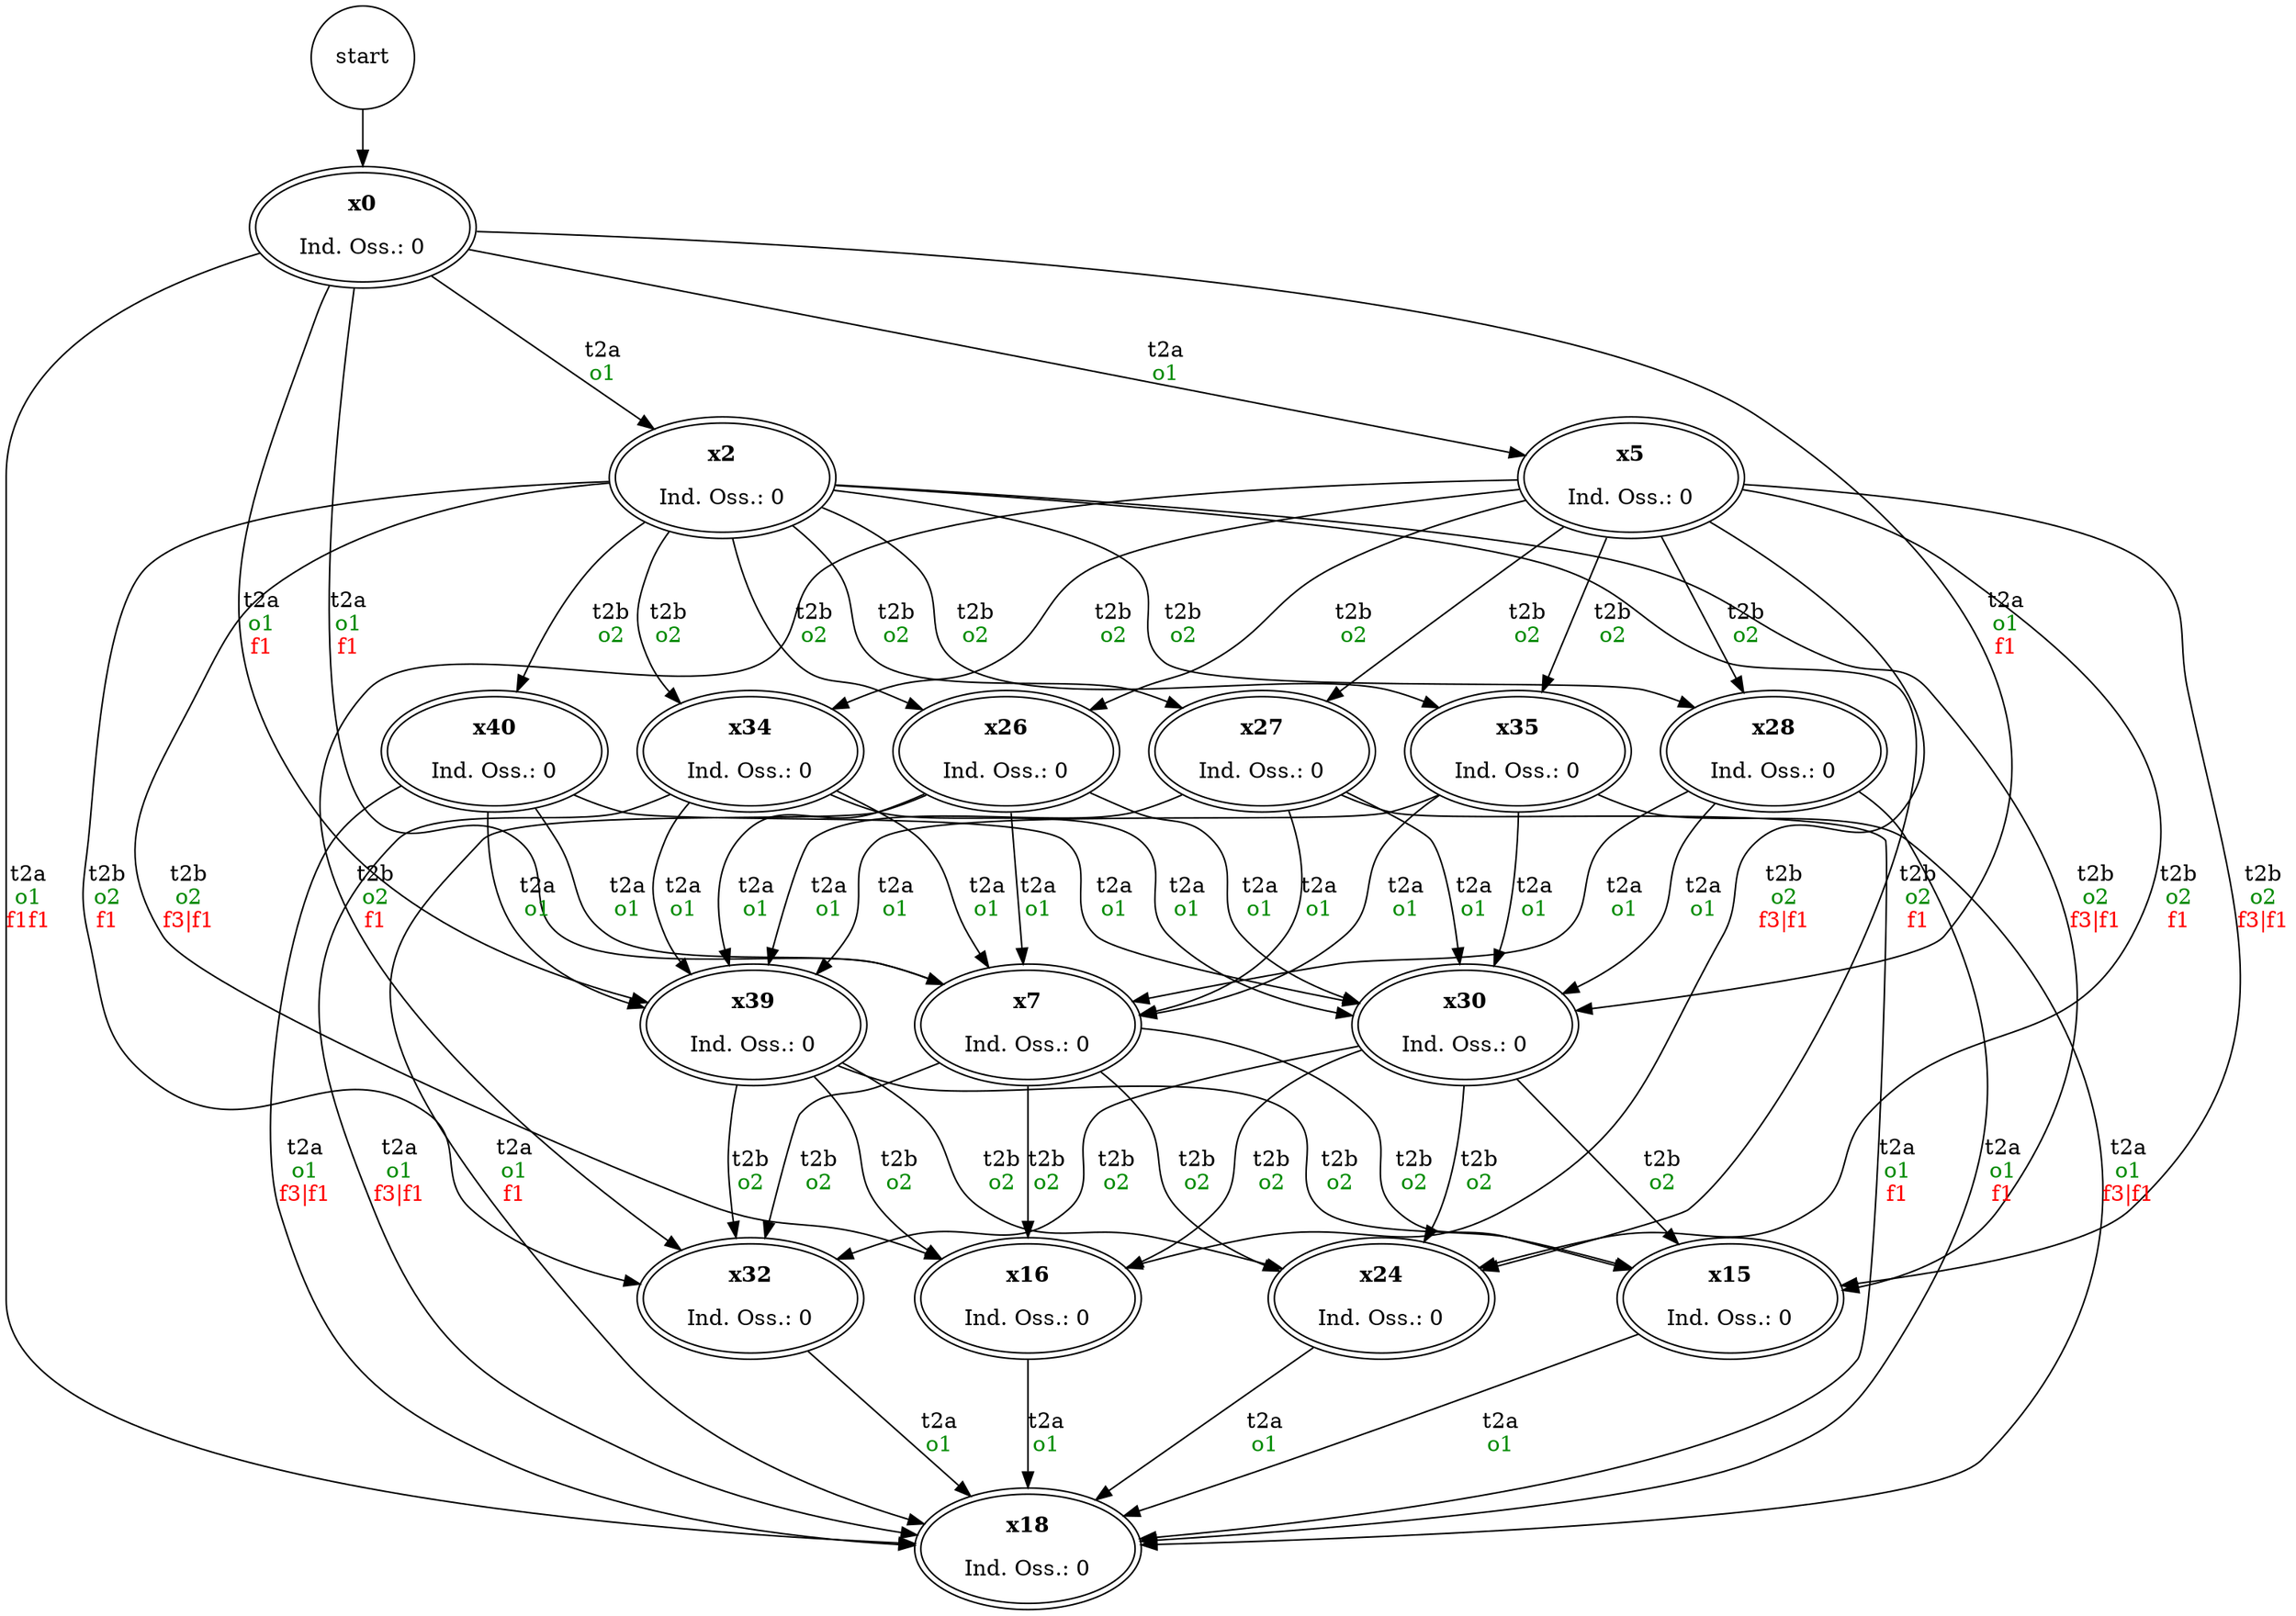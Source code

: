 digraph SpazioComportamentale {
    // NODI
    start[shape="circle"]
	nx0 [label=<<b>x0</b><br/> <br/>Ind. Oss.: 0> peripheries=2]
	nx2 [label=<<b>x2</b><br/> <br/>Ind. Oss.: 0> peripheries=2]
	nx39 [label=<<b>x39</b><br/> <br/>Ind. Oss.: 0> peripheries=2]
	nx5 [label=<<b>x5</b><br/> <br/>Ind. Oss.: 0> peripheries=2]
	nx7 [label=<<b>x7</b><br/> <br/>Ind. Oss.: 0> peripheries=2]
	nx34 [label=<<b>x34</b><br/> <br/>Ind. Oss.: 0> peripheries=2]
	nx15 [label=<<b>x15</b><br/> <br/>Ind. Oss.: 0> peripheries=2]
	nx16 [label=<<b>x16</b><br/> <br/>Ind. Oss.: 0> peripheries=2]
	nx18 [label=<<b>x18</b><br/> <br/>Ind. Oss.: 0> peripheries=2]
	nx26 [label=<<b>x26</b><br/> <br/>Ind. Oss.: 0> peripheries=2]
	nx24 [label=<<b>x24</b><br/> <br/>Ind. Oss.: 0> peripheries=2]
	nx27 [label=<<b>x27</b><br/> <br/>Ind. Oss.: 0> peripheries=2]
	nx28 [label=<<b>x28</b><br/> <br/>Ind. Oss.: 0> peripheries=2]
	nx32 [label=<<b>x32</b><br/> <br/>Ind. Oss.: 0> peripheries=2]
	nx35 [label=<<b>x35</b><br/> <br/>Ind. Oss.: 0> peripheries=2]
	nx30 [label=<<b>x30</b><br/> <br/>Ind. Oss.: 0> peripheries=2]
	nx40 [label=<<b>x40</b><br/> <br/>Ind. Oss.: 0> peripheries=2]

    // ARCHI
    start	->	nx0
	nx0	->	nx2 [label=<<br/>t2a<br/><font color="green4">o1</font>>]
	nx0	->	nx5 [label=<<br/>t2a<br/><font color="green4">o1</font>>]
	nx0	->	nx7 [label=<<br/>t2a<br/><font color="green4">o1</font><br/><font color="red">f1</font>>]
	nx0	->	nx30 [label=<<br/>t2a<br/><font color="green4">o1</font><br/><font color="red">f1</font>>]
	nx0	->	nx18 [label=<<br/>t2a<br/><font color="green4">o1</font><br/><font color="red">f1f1</font>>]
	nx0	->	nx39 [label=<<br/>t2a<br/><font color="green4">o1</font><br/><font color="red">f1</font>>]
	nx2	->	nx15 [label=<<br/>t2b<br/><font color="green4">o2</font><br/><font color="red">f3|f1</font>>]
	nx2	->	nx16 [label=<<br/>t2b<br/><font color="green4">o2</font><br/><font color="red">f3|f1</font>>]
	nx2	->	nx24 [label=<<br/>t2b<br/><font color="green4">o2</font><br/><font color="red">f1</font>>]
	nx2	->	nx26 [label=<<br/>t2b<br/><font color="green4">o2</font>>]
	nx2	->	nx27 [label=<<br/>t2b<br/><font color="green4">o2</font>>]
	nx2	->	nx28 [label=<<br/>t2b<br/><font color="green4">o2</font>>]
	nx2	->	nx32 [label=<<br/>t2b<br/><font color="green4">o2</font><br/><font color="red">f1</font>>]
	nx2	->	nx34 [label=<<br/>t2b<br/><font color="green4">o2</font>>]
	nx2	->	nx35 [label=<<br/>t2b<br/><font color="green4">o2</font>>]
	nx2	->	nx40 [label=<<br/>t2b<br/><font color="green4">o2</font>>]
	nx39	->	nx15 [label=<<br/>t2b<br/><font color="green4">o2</font>>]
	nx39	->	nx16 [label=<<br/>t2b<br/><font color="green4">o2</font>>]
	nx39	->	nx24 [label=<<br/>t2b<br/><font color="green4">o2</font>>]
	nx39	->	nx32 [label=<<br/>t2b<br/><font color="green4">o2</font>>]
	nx5	->	nx15 [label=<<br/>t2b<br/><font color="green4">o2</font><br/><font color="red">f3|f1</font>>]
	nx5	->	nx16 [label=<<br/>t2b<br/><font color="green4">o2</font><br/><font color="red">f3|f1</font>>]
	nx5	->	nx24 [label=<<br/>t2b<br/><font color="green4">o2</font><br/><font color="red">f1</font>>]
	nx5	->	nx26 [label=<<br/>t2b<br/><font color="green4">o2</font>>]
	nx5	->	nx27 [label=<<br/>t2b<br/><font color="green4">o2</font>>]
	nx5	->	nx28 [label=<<br/>t2b<br/><font color="green4">o2</font>>]
	nx5	->	nx32 [label=<<br/>t2b<br/><font color="green4">o2</font><br/><font color="red">f1</font>>]
	nx5	->	nx34 [label=<<br/>t2b<br/><font color="green4">o2</font>>]
	nx5	->	nx35 [label=<<br/>t2b<br/><font color="green4">o2</font>>]
	nx7	->	nx15 [label=<<br/>t2b<br/><font color="green4">o2</font>>]
	nx7	->	nx16 [label=<<br/>t2b<br/><font color="green4">o2</font>>]
	nx7	->	nx24 [label=<<br/>t2b<br/><font color="green4">o2</font>>]
	nx7	->	nx32 [label=<<br/>t2b<br/><font color="green4">o2</font>>]
	nx34	->	nx18 [label=<<br/>t2a<br/><font color="green4">o1</font><br/><font color="red">f3|f1</font>>]
	nx34	->	nx7 [label=<<br/>t2a<br/><font color="green4">o1</font>>]
	nx34	->	nx30 [label=<<br/>t2a<br/><font color="green4">o1</font>>]
	nx34	->	nx39 [label=<<br/>t2a<br/><font color="green4">o1</font>>]
	nx15	->	nx18 [label=<<br/>t2a<br/><font color="green4">o1</font>>]
	nx16	->	nx18 [label=<<br/>t2a<br/><font color="green4">o1</font>>]
	nx26	->	nx18 [label=<<br/>t2a<br/><font color="green4">o1</font><br/><font color="red">f1</font>>]
	nx26	->	nx7 [label=<<br/>t2a<br/><font color="green4">o1</font>>]
	nx26	->	nx30 [label=<<br/>t2a<br/><font color="green4">o1</font>>]
	nx26	->	nx39 [label=<<br/>t2a<br/><font color="green4">o1</font>>]
	nx24	->	nx18 [label=<<br/>t2a<br/><font color="green4">o1</font>>]
	nx27	->	nx18 [label=<<br/>t2a<br/><font color="green4">o1</font><br/><font color="red">f1</font>>]
	nx27	->	nx7 [label=<<br/>t2a<br/><font color="green4">o1</font>>]
	nx27	->	nx30 [label=<<br/>t2a<br/><font color="green4">o1</font>>]
	nx27	->	nx39 [label=<<br/>t2a<br/><font color="green4">o1</font>>]
	nx28	->	nx18 [label=<<br/>t2a<br/><font color="green4">o1</font><br/><font color="red">f1</font>>]
	nx28	->	nx7 [label=<<br/>t2a<br/><font color="green4">o1</font>>]
	nx28	->	nx30 [label=<<br/>t2a<br/><font color="green4">o1</font>>]
	nx32	->	nx18 [label=<<br/>t2a<br/><font color="green4">o1</font>>]
	nx35	->	nx18 [label=<<br/>t2a<br/><font color="green4">o1</font><br/><font color="red">f3|f1</font>>]
	nx35	->	nx7 [label=<<br/>t2a<br/><font color="green4">o1</font>>]
	nx35	->	nx30 [label=<<br/>t2a<br/><font color="green4">o1</font>>]
	nx35	->	nx39 [label=<<br/>t2a<br/><font color="green4">o1</font>>]
	nx30	->	nx15 [label=<<br/>t2b<br/><font color="green4">o2</font>>]
	nx30	->	nx16 [label=<<br/>t2b<br/><font color="green4">o2</font>>]
	nx30	->	nx24 [label=<<br/>t2b<br/><font color="green4">o2</font>>]
	nx30	->	nx32 [label=<<br/>t2b<br/><font color="green4">o2</font>>]
	nx40	->	nx18 [label=<<br/>t2a<br/><font color="green4">o1</font><br/><font color="red">f3|f1</font>>]
	nx40	->	nx7 [label=<<br/>t2a<br/><font color="green4">o1</font>>]
	nx40	->	nx30 [label=<<br/>t2a<br/><font color="green4">o1</font>>]
	nx40	->	nx39 [label=<<br/>t2a<br/><font color="green4">o1</font>>]
}
